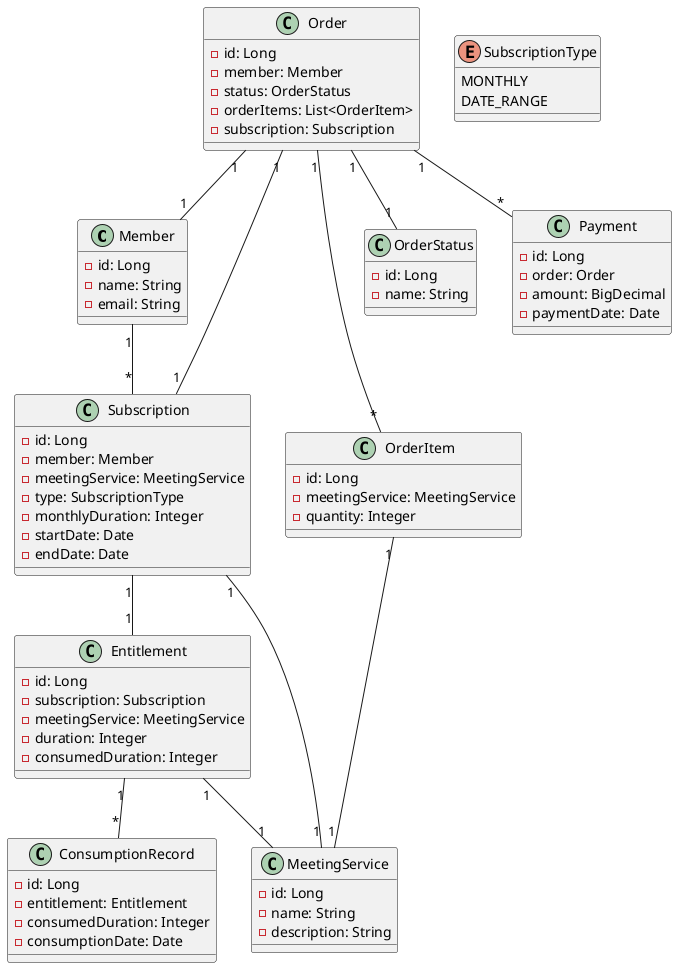 @startuml

class Member {
    - id: Long
    - name: String
    - email: String
}

enum SubscriptionType {
    MONTHLY
    DATE_RANGE
}

class Subscription {
    - id: Long
    - member: Member
    - meetingService: MeetingService
    - type: SubscriptionType
    - monthlyDuration: Integer
    - startDate: Date
    - endDate: Date
}

class Order {
    - id: Long
    - member: Member
    - status: OrderStatus
    - orderItems: List<OrderItem>
    - subscription: Subscription
}

class OrderItem {
    - id: Long
    - meetingService: MeetingService
    - quantity: Integer
}

class MeetingService {
    - id: Long
    - name: String
    - description: String
}

class OrderStatus {
    - id: Long
    - name: String
}

class Payment {
    - id: Long
    - order: Order
    - amount: BigDecimal
    - paymentDate: Date
}

class Entitlement {
    - id: Long
    - subscription: Subscription
    - meetingService: MeetingService
    - duration: Integer
    - consumedDuration: Integer
}

class ConsumptionRecord {
    - id: Long
    - entitlement: Entitlement
    - consumedDuration: Integer
    - consumptionDate: Date
}

Member "1" -- "*" Subscription
Subscription "1" -- "1" MeetingService
Order "1" -- "*" OrderItem
OrderItem "1" -- "1" MeetingService
Order "1" -- "1" Member
Order "1" -- "1" Subscription
Order "1" -- "1" OrderStatus
Order "1" -- "*" Payment
Subscription "1" -- "1" Entitlement
Entitlement "1" -- "1" MeetingService
Entitlement "1" -- "*" ConsumptionRecord

@enduml
